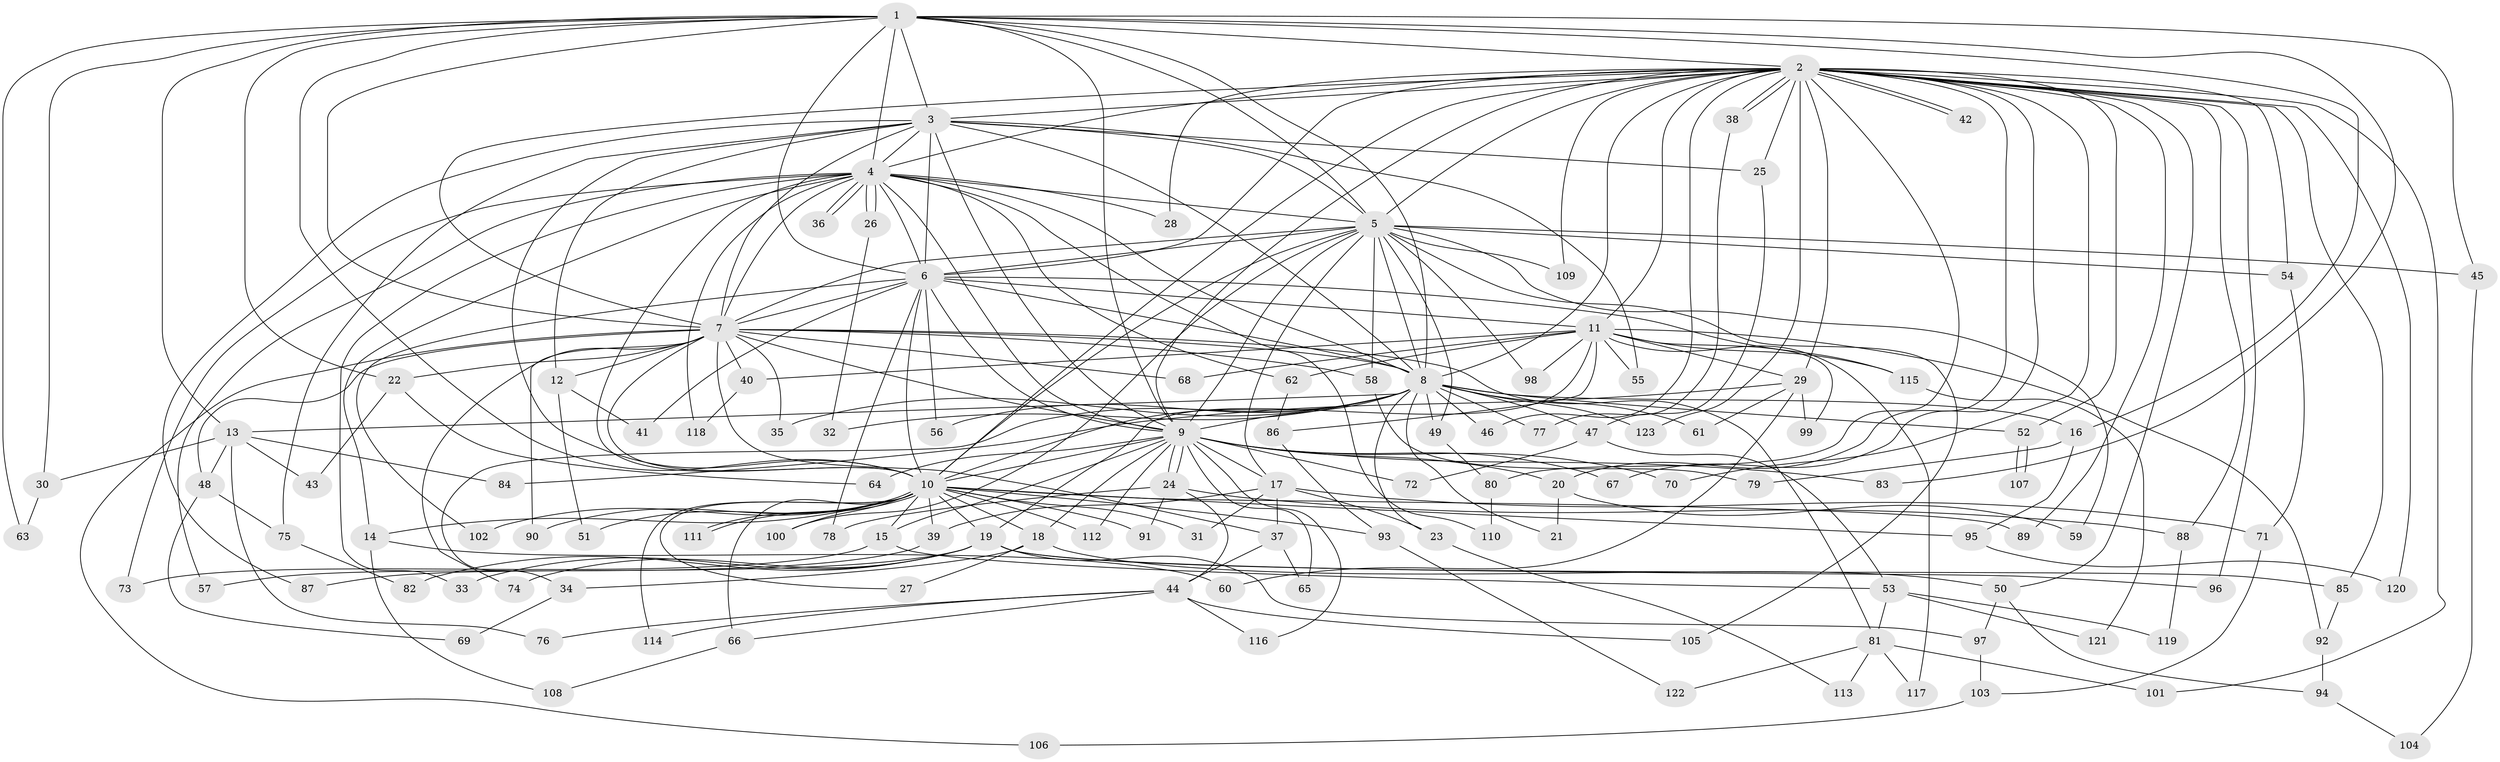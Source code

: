 // Generated by graph-tools (version 1.1) at 2025/13/03/09/25 04:13:54]
// undirected, 123 vertices, 271 edges
graph export_dot {
graph [start="1"]
  node [color=gray90,style=filled];
  1;
  2;
  3;
  4;
  5;
  6;
  7;
  8;
  9;
  10;
  11;
  12;
  13;
  14;
  15;
  16;
  17;
  18;
  19;
  20;
  21;
  22;
  23;
  24;
  25;
  26;
  27;
  28;
  29;
  30;
  31;
  32;
  33;
  34;
  35;
  36;
  37;
  38;
  39;
  40;
  41;
  42;
  43;
  44;
  45;
  46;
  47;
  48;
  49;
  50;
  51;
  52;
  53;
  54;
  55;
  56;
  57;
  58;
  59;
  60;
  61;
  62;
  63;
  64;
  65;
  66;
  67;
  68;
  69;
  70;
  71;
  72;
  73;
  74;
  75;
  76;
  77;
  78;
  79;
  80;
  81;
  82;
  83;
  84;
  85;
  86;
  87;
  88;
  89;
  90;
  91;
  92;
  93;
  94;
  95;
  96;
  97;
  98;
  99;
  100;
  101;
  102;
  103;
  104;
  105;
  106;
  107;
  108;
  109;
  110;
  111;
  112;
  113;
  114;
  115;
  116;
  117;
  118;
  119;
  120;
  121;
  122;
  123;
  1 -- 2;
  1 -- 3;
  1 -- 4;
  1 -- 5;
  1 -- 6;
  1 -- 7;
  1 -- 8;
  1 -- 9;
  1 -- 10;
  1 -- 13;
  1 -- 16;
  1 -- 22;
  1 -- 30;
  1 -- 45;
  1 -- 63;
  1 -- 83;
  2 -- 3;
  2 -- 4;
  2 -- 5;
  2 -- 6;
  2 -- 7;
  2 -- 8;
  2 -- 9;
  2 -- 10;
  2 -- 11;
  2 -- 20;
  2 -- 25;
  2 -- 28;
  2 -- 29;
  2 -- 38;
  2 -- 38;
  2 -- 42;
  2 -- 42;
  2 -- 46;
  2 -- 50;
  2 -- 52;
  2 -- 54;
  2 -- 67;
  2 -- 70;
  2 -- 80;
  2 -- 85;
  2 -- 88;
  2 -- 89;
  2 -- 96;
  2 -- 101;
  2 -- 109;
  2 -- 120;
  2 -- 123;
  3 -- 4;
  3 -- 5;
  3 -- 6;
  3 -- 7;
  3 -- 8;
  3 -- 9;
  3 -- 10;
  3 -- 12;
  3 -- 25;
  3 -- 55;
  3 -- 75;
  3 -- 87;
  4 -- 5;
  4 -- 6;
  4 -- 7;
  4 -- 8;
  4 -- 9;
  4 -- 10;
  4 -- 14;
  4 -- 26;
  4 -- 26;
  4 -- 28;
  4 -- 33;
  4 -- 36;
  4 -- 36;
  4 -- 57;
  4 -- 62;
  4 -- 73;
  4 -- 110;
  4 -- 118;
  5 -- 6;
  5 -- 7;
  5 -- 8;
  5 -- 9;
  5 -- 10;
  5 -- 17;
  5 -- 45;
  5 -- 49;
  5 -- 54;
  5 -- 58;
  5 -- 59;
  5 -- 98;
  5 -- 100;
  5 -- 105;
  5 -- 109;
  6 -- 7;
  6 -- 8;
  6 -- 9;
  6 -- 10;
  6 -- 11;
  6 -- 41;
  6 -- 56;
  6 -- 78;
  6 -- 102;
  6 -- 115;
  7 -- 8;
  7 -- 9;
  7 -- 10;
  7 -- 12;
  7 -- 22;
  7 -- 35;
  7 -- 37;
  7 -- 40;
  7 -- 48;
  7 -- 58;
  7 -- 68;
  7 -- 74;
  7 -- 81;
  7 -- 90;
  7 -- 106;
  8 -- 9;
  8 -- 10;
  8 -- 13;
  8 -- 16;
  8 -- 21;
  8 -- 23;
  8 -- 32;
  8 -- 34;
  8 -- 35;
  8 -- 46;
  8 -- 47;
  8 -- 49;
  8 -- 52;
  8 -- 56;
  8 -- 61;
  8 -- 77;
  8 -- 123;
  9 -- 10;
  9 -- 15;
  9 -- 17;
  9 -- 18;
  9 -- 20;
  9 -- 24;
  9 -- 24;
  9 -- 64;
  9 -- 65;
  9 -- 67;
  9 -- 70;
  9 -- 72;
  9 -- 83;
  9 -- 112;
  9 -- 116;
  10 -- 14;
  10 -- 15;
  10 -- 18;
  10 -- 19;
  10 -- 27;
  10 -- 31;
  10 -- 39;
  10 -- 51;
  10 -- 66;
  10 -- 89;
  10 -- 90;
  10 -- 91;
  10 -- 93;
  10 -- 95;
  10 -- 100;
  10 -- 102;
  10 -- 111;
  10 -- 111;
  10 -- 112;
  10 -- 114;
  11 -- 19;
  11 -- 29;
  11 -- 40;
  11 -- 55;
  11 -- 62;
  11 -- 68;
  11 -- 86;
  11 -- 92;
  11 -- 98;
  11 -- 99;
  11 -- 115;
  11 -- 117;
  12 -- 41;
  12 -- 51;
  13 -- 30;
  13 -- 43;
  13 -- 48;
  13 -- 76;
  13 -- 84;
  14 -- 60;
  14 -- 108;
  15 -- 53;
  15 -- 73;
  16 -- 79;
  16 -- 95;
  17 -- 23;
  17 -- 31;
  17 -- 37;
  17 -- 39;
  17 -- 71;
  18 -- 27;
  18 -- 34;
  18 -- 50;
  19 -- 33;
  19 -- 74;
  19 -- 82;
  19 -- 85;
  19 -- 87;
  19 -- 96;
  19 -- 97;
  20 -- 21;
  20 -- 59;
  22 -- 43;
  22 -- 64;
  23 -- 113;
  24 -- 44;
  24 -- 78;
  24 -- 88;
  24 -- 91;
  25 -- 47;
  26 -- 32;
  29 -- 60;
  29 -- 61;
  29 -- 84;
  29 -- 99;
  30 -- 63;
  34 -- 69;
  37 -- 44;
  37 -- 65;
  38 -- 77;
  39 -- 57;
  40 -- 118;
  44 -- 66;
  44 -- 76;
  44 -- 105;
  44 -- 114;
  44 -- 116;
  45 -- 104;
  47 -- 53;
  47 -- 72;
  48 -- 69;
  48 -- 75;
  49 -- 80;
  50 -- 94;
  50 -- 97;
  52 -- 107;
  52 -- 107;
  53 -- 81;
  53 -- 119;
  53 -- 121;
  54 -- 71;
  58 -- 79;
  62 -- 86;
  66 -- 108;
  71 -- 103;
  75 -- 82;
  80 -- 110;
  81 -- 101;
  81 -- 113;
  81 -- 117;
  81 -- 122;
  85 -- 92;
  86 -- 93;
  88 -- 119;
  92 -- 94;
  93 -- 122;
  94 -- 104;
  95 -- 120;
  97 -- 103;
  103 -- 106;
  115 -- 121;
}
